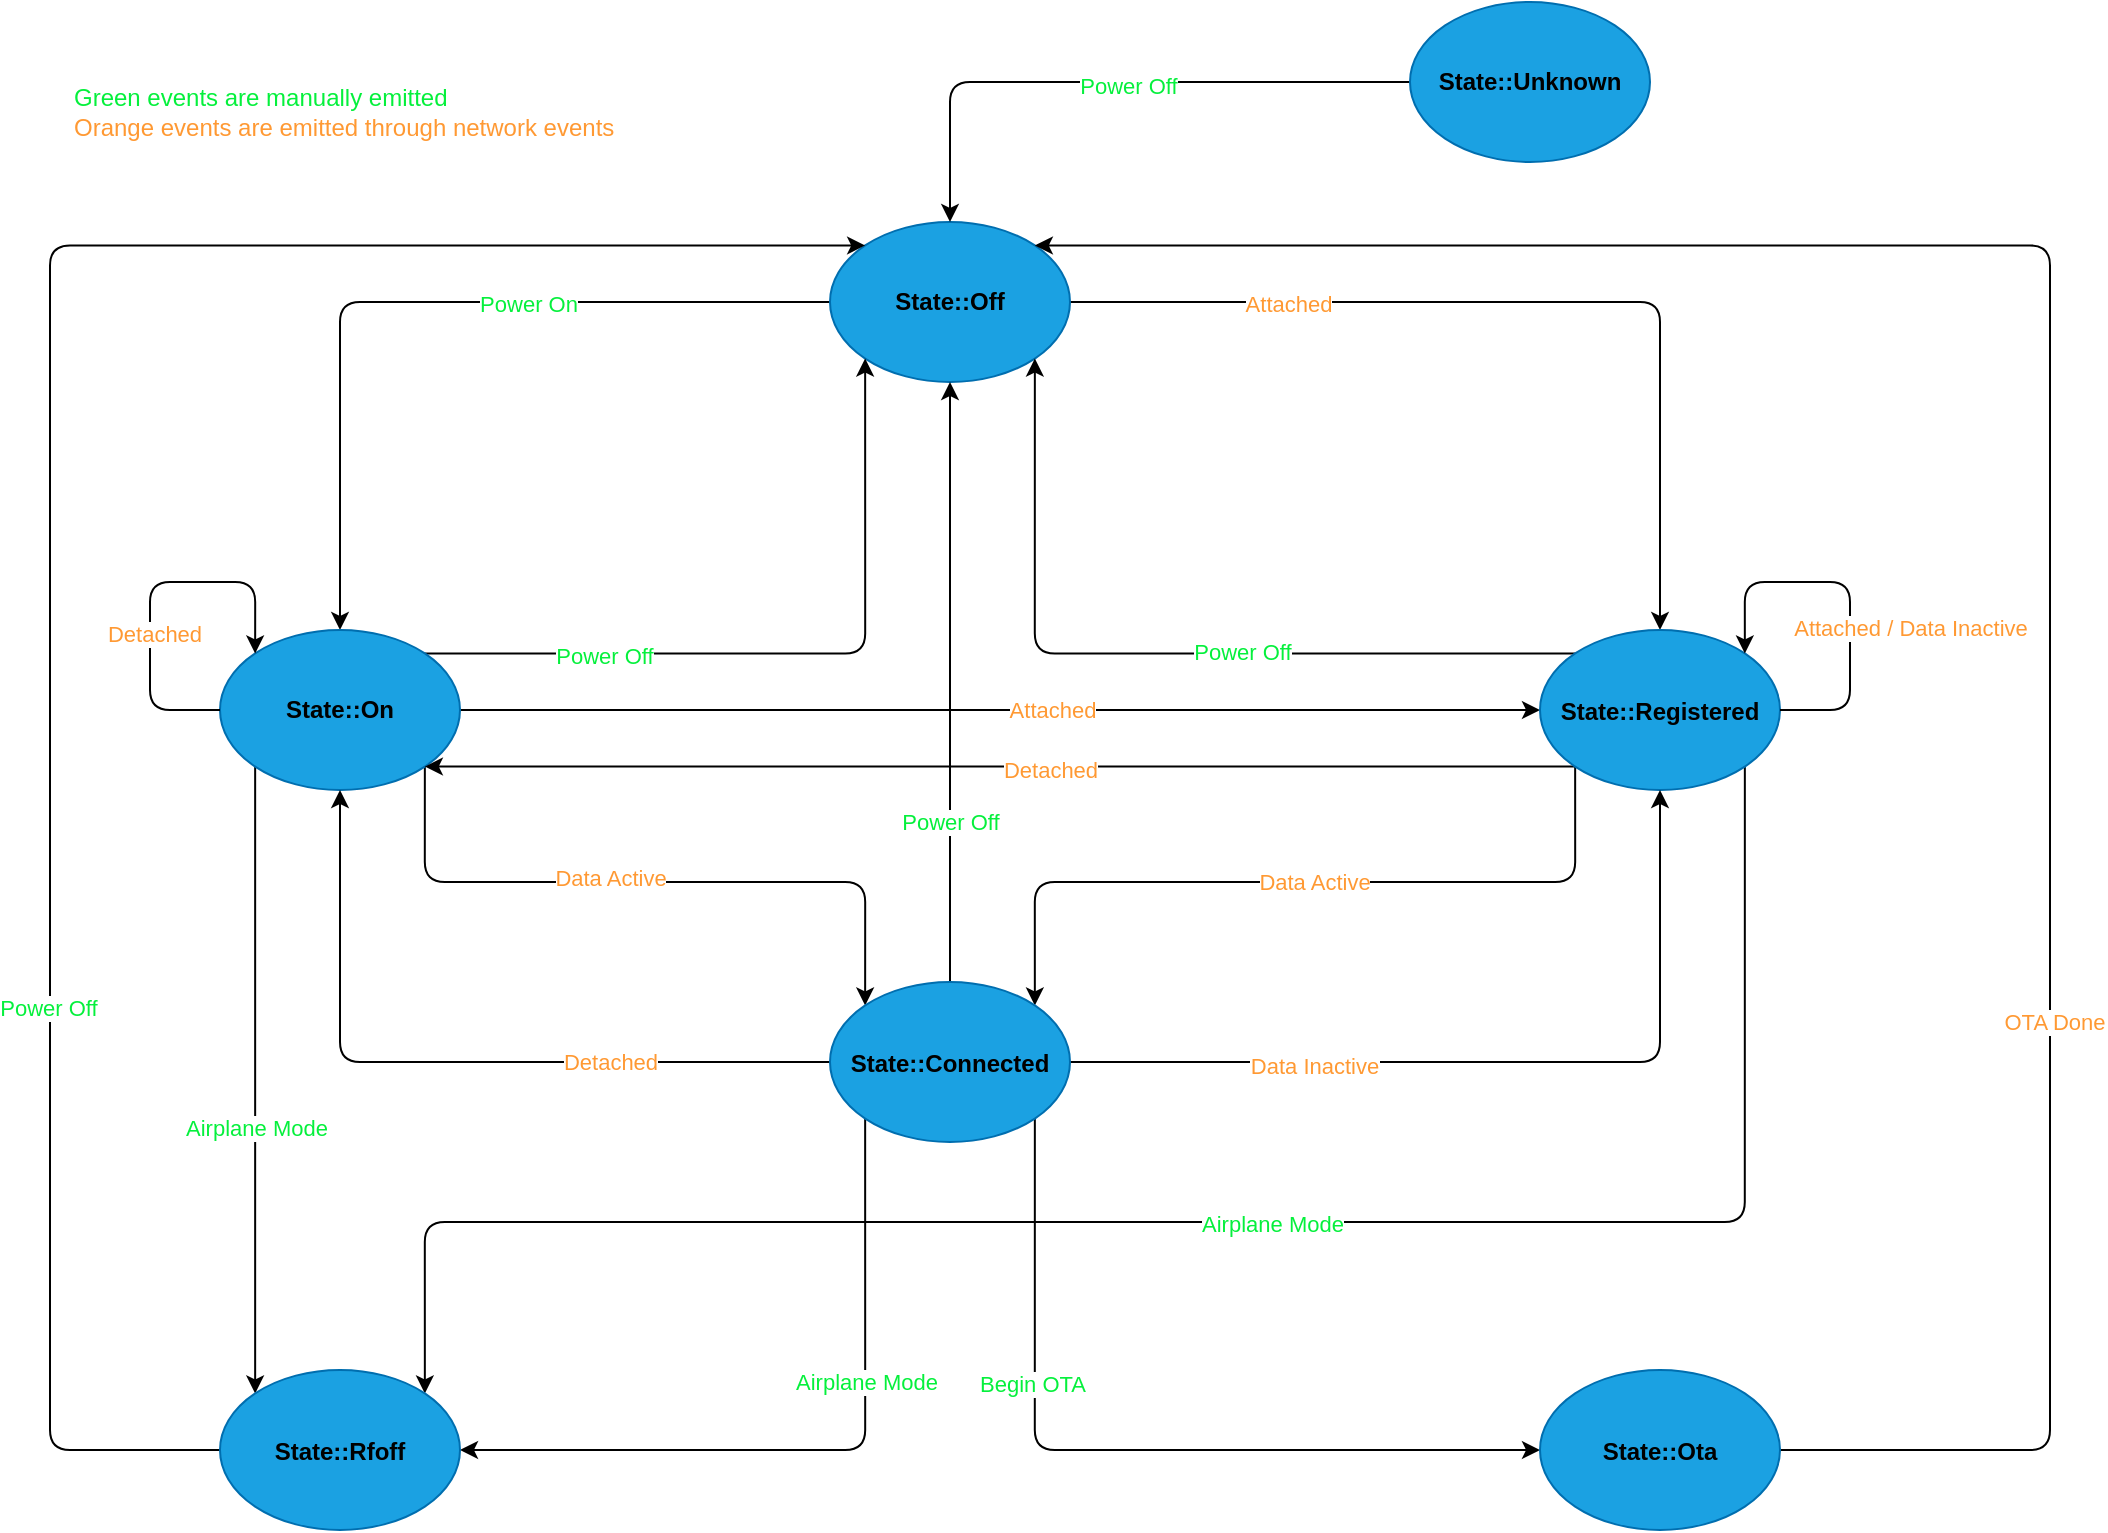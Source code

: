 <mxfile version="13.10.0" type="embed">
    <diagram id="srdtTAc39Rn3cq3yYVqH" name="Page-1">
        <mxGraphModel dx="1706" dy="1127" grid="1" gridSize="10" guides="1" tooltips="1" connect="1" arrows="1" fold="1" page="0" pageScale="1" pageWidth="1169" pageHeight="827" background="none" math="0" shadow="0">
            <root>
                <mxCell id="0"/>
                <mxCell id="1" parent="0"/>
                <mxCell id="14" style="edgeStyle=orthogonalEdgeStyle;orthogonalLoop=1;jettySize=auto;html=1;exitX=0;exitY=0.5;exitDx=0;exitDy=0;entryX=0.5;entryY=0;entryDx=0;entryDy=0;fontSize=12;fontColor=#000000;" parent="1" source="5" target="6" edge="1">
                    <mxGeometry relative="1" as="geometry"/>
                </mxCell>
                <mxCell id="63" value="Power On" style="edgeLabel;html=1;align=center;verticalAlign=middle;resizable=0;points=[];fontColor=#05F03C;" parent="14" vertex="1" connectable="0">
                    <mxGeometry x="-0.258" y="1" relative="1" as="geometry">
                        <mxPoint as="offset"/>
                    </mxGeometry>
                </mxCell>
                <mxCell id="15" style="edgeStyle=orthogonalEdgeStyle;orthogonalLoop=1;jettySize=auto;html=1;exitX=1;exitY=0.5;exitDx=0;exitDy=0;entryX=0.5;entryY=0;entryDx=0;entryDy=0;fontSize=12;fontColor=#000000;" parent="1" source="5" target="7" edge="1">
                    <mxGeometry relative="1" as="geometry"/>
                </mxCell>
                <mxCell id="64" value="Attached" style="edgeLabel;html=1;align=center;verticalAlign=middle;resizable=0;points=[];fontColor=#FF9933;" parent="15" vertex="1" connectable="0">
                    <mxGeometry x="-0.528" y="-1" relative="1" as="geometry">
                        <mxPoint as="offset"/>
                    </mxGeometry>
                </mxCell>
                <mxCell id="5" value="State::Off" style="ellipse;whiteSpace=wrap;html=1;strokeColor=#006EAF;fillColor=#1ba1e2;fontSize=12;fontColor=#000000;fontStyle=1;rounded=1;" parent="1" vertex="1">
                    <mxGeometry x="500" y="110" width="120" height="80" as="geometry"/>
                </mxCell>
                <mxCell id="16" style="edgeStyle=orthogonalEdgeStyle;orthogonalLoop=1;jettySize=auto;html=1;exitX=1;exitY=0;exitDx=0;exitDy=0;fontSize=12;fontColor=#000000;entryX=0;entryY=1;entryDx=0;entryDy=0;" parent="1" source="6" target="5" edge="1">
                    <mxGeometry relative="1" as="geometry"/>
                </mxCell>
                <mxCell id="62" value="Power Off" style="edgeLabel;html=1;align=center;verticalAlign=middle;resizable=0;points=[];fontColor=#05F03C;" parent="16" vertex="1" connectable="0">
                    <mxGeometry x="-0.516" y="-1" relative="1" as="geometry">
                        <mxPoint as="offset"/>
                    </mxGeometry>
                </mxCell>
                <mxCell id="18" style="edgeStyle=orthogonalEdgeStyle;orthogonalLoop=1;jettySize=auto;html=1;exitX=0;exitY=1;exitDx=0;exitDy=0;entryX=0;entryY=0;entryDx=0;entryDy=0;fontSize=12;fontColor=#000000;" parent="1" source="6" target="9" edge="1">
                    <mxGeometry relative="1" as="geometry"/>
                </mxCell>
                <mxCell id="50" value="Airplane Mode" style="edgeLabel;html=1;align=center;verticalAlign=middle;resizable=0;points=[];fontColor=#05F03C;" parent="18" vertex="1" connectable="0">
                    <mxGeometry x="0.151" relative="1" as="geometry">
                        <mxPoint as="offset"/>
                    </mxGeometry>
                </mxCell>
                <mxCell id="24" style="edgeStyle=orthogonalEdgeStyle;orthogonalLoop=1;jettySize=auto;html=1;exitX=1;exitY=0.5;exitDx=0;exitDy=0;entryX=0;entryY=0.5;entryDx=0;entryDy=0;fontSize=12;fontColor=#000000;" parent="1" source="6" target="7" edge="1">
                    <mxGeometry relative="1" as="geometry"/>
                </mxCell>
                <mxCell id="60" value="Attached" style="edgeLabel;html=1;align=center;verticalAlign=middle;resizable=0;points=[];fontColor=#FF9933;" parent="24" vertex="1" connectable="0">
                    <mxGeometry x="0.041" y="-1" relative="1" as="geometry">
                        <mxPoint x="14.31" y="-1" as="offset"/>
                    </mxGeometry>
                </mxCell>
                <mxCell id="26" style="edgeStyle=orthogonalEdgeStyle;orthogonalLoop=1;jettySize=auto;html=1;exitX=1;exitY=1;exitDx=0;exitDy=0;entryX=0;entryY=0;entryDx=0;entryDy=0;fontSize=12;fontColor=#000000;" parent="1" source="6" target="8" edge="1">
                    <mxGeometry relative="1" as="geometry">
                        <Array as="points">
                            <mxPoint x="297" y="440"/>
                            <mxPoint x="518" y="440"/>
                        </Array>
                    </mxGeometry>
                </mxCell>
                <mxCell id="57" value="Data Active" style="edgeLabel;html=1;align=center;verticalAlign=middle;resizable=0;points=[];fontColor=#FF9933;" parent="26" vertex="1" connectable="0">
                    <mxGeometry x="-0.236" y="2" relative="1" as="geometry">
                        <mxPoint x="20.72" as="offset"/>
                    </mxGeometry>
                </mxCell>
                <mxCell id="6" value="State::On" style="ellipse;whiteSpace=wrap;html=1;strokeColor=#006EAF;fillColor=#1ba1e2;fontSize=12;fontColor=#000000;fontStyle=1;rounded=1;" parent="1" vertex="1">
                    <mxGeometry x="195" y="314" width="120" height="80" as="geometry"/>
                </mxCell>
                <mxCell id="20" style="edgeStyle=orthogonalEdgeStyle;orthogonalLoop=1;jettySize=auto;html=1;exitX=0;exitY=0;exitDx=0;exitDy=0;entryX=1;entryY=1;entryDx=0;entryDy=0;fontSize=12;fontColor=#000000;" parent="1" source="7" target="5" edge="1">
                    <mxGeometry relative="1" as="geometry"/>
                </mxCell>
                <mxCell id="61" value="Power Off" style="edgeLabel;html=1;align=center;verticalAlign=middle;resizable=0;points=[];fontColor=#05F03C;" parent="20" vertex="1" connectable="0">
                    <mxGeometry x="-0.2" y="-1" relative="1" as="geometry">
                        <mxPoint as="offset"/>
                    </mxGeometry>
                </mxCell>
                <mxCell id="23" style="edgeStyle=orthogonalEdgeStyle;orthogonalLoop=1;jettySize=auto;html=1;exitX=0;exitY=1;exitDx=0;exitDy=0;entryX=1;entryY=1;entryDx=0;entryDy=0;fontSize=12;fontColor=#000000;" parent="1" source="7" target="6" edge="1">
                    <mxGeometry relative="1" as="geometry"/>
                </mxCell>
                <mxCell id="59" value="&lt;font color=&quot;#ff9933&quot;&gt;Detached&lt;/font&gt;" style="edgeLabel;html=1;align=center;verticalAlign=middle;resizable=0;points=[];" parent="23" vertex="1" connectable="0">
                    <mxGeometry x="-0.072" y="1" relative="1" as="geometry">
                        <mxPoint x="4.09" as="offset"/>
                    </mxGeometry>
                </mxCell>
                <mxCell id="25" style="edgeStyle=orthogonalEdgeStyle;orthogonalLoop=1;jettySize=auto;html=1;exitX=1;exitY=1;exitDx=0;exitDy=0;entryX=1;entryY=0;entryDx=0;entryDy=0;fontSize=12;fontColor=#000000;" parent="1" source="7" target="9" edge="1">
                    <mxGeometry relative="1" as="geometry">
                        <Array as="points">
                            <mxPoint x="957" y="610"/>
                            <mxPoint x="297" y="610"/>
                        </Array>
                    </mxGeometry>
                </mxCell>
                <mxCell id="51" value="Airplane Mode" style="edgeLabel;html=1;align=center;verticalAlign=middle;resizable=0;points=[];fontColor=#05F03C;" parent="25" vertex="1" connectable="0">
                    <mxGeometry x="0.028" y="1" relative="1" as="geometry">
                        <mxPoint x="36.18" as="offset"/>
                    </mxGeometry>
                </mxCell>
                <mxCell id="27" style="edgeStyle=orthogonalEdgeStyle;orthogonalLoop=1;jettySize=auto;html=1;exitX=0;exitY=1;exitDx=0;exitDy=0;entryX=1;entryY=0;entryDx=0;entryDy=0;fontSize=12;fontColor=#000000;" parent="1" source="7" target="8" edge="1">
                    <mxGeometry relative="1" as="geometry">
                        <Array as="points">
                            <mxPoint x="873" y="440"/>
                            <mxPoint x="602" y="440"/>
                        </Array>
                    </mxGeometry>
                </mxCell>
                <mxCell id="58" value="Data Active" style="edgeLabel;html=1;align=center;verticalAlign=middle;resizable=0;points=[];fontColor=#FF9933;" parent="27" vertex="1" connectable="0">
                    <mxGeometry x="0.123" relative="1" as="geometry">
                        <mxPoint x="30.03" as="offset"/>
                    </mxGeometry>
                </mxCell>
                <mxCell id="7" value="&lt;font style=&quot;font-size: 12px&quot;&gt;State::Registered&lt;/font&gt;" style="ellipse;whiteSpace=wrap;html=1;strokeColor=#006EAF;fillColor=#1ba1e2;fontSize=14;fontColor=#000000;fontStyle=1;rounded=1;" parent="1" vertex="1">
                    <mxGeometry x="855" y="314" width="120" height="80" as="geometry"/>
                </mxCell>
                <mxCell id="30" style="edgeStyle=orthogonalEdgeStyle;orthogonalLoop=1;jettySize=auto;html=1;entryX=0.5;entryY=1;entryDx=0;entryDy=0;fontSize=12;fontColor=#000000;" parent="1" source="8" target="5" edge="1">
                    <mxGeometry relative="1" as="geometry"/>
                </mxCell>
                <mxCell id="66" value="Power Off" style="edgeLabel;html=1;align=center;verticalAlign=middle;resizable=0;points=[];fontColor=#05F03C;" parent="30" vertex="1" connectable="0">
                    <mxGeometry x="-0.562" y="1" relative="1" as="geometry">
                        <mxPoint x="1" y="-14.48" as="offset"/>
                    </mxGeometry>
                </mxCell>
                <mxCell id="41" style="edgeStyle=orthogonalEdgeStyle;orthogonalLoop=1;jettySize=auto;html=1;exitX=0;exitY=1;exitDx=0;exitDy=0;entryX=1;entryY=0.5;entryDx=0;entryDy=0;fontSize=12;fontColor=#000000;" parent="1" source="8" target="9" edge="1">
                    <mxGeometry relative="1" as="geometry">
                        <Array as="points">
                            <mxPoint x="518" y="724"/>
                        </Array>
                    </mxGeometry>
                </mxCell>
                <mxCell id="45" value="Airplane Mode" style="edgeLabel;html=1;align=center;verticalAlign=middle;resizable=0;points=[];fontColor=#05F03C;" parent="41" vertex="1" connectable="0">
                    <mxGeometry x="-0.3" relative="1" as="geometry">
                        <mxPoint y="2.75" as="offset"/>
                    </mxGeometry>
                </mxCell>
                <mxCell id="42" style="edgeStyle=orthogonalEdgeStyle;orthogonalLoop=1;jettySize=auto;html=1;exitX=1;exitY=1;exitDx=0;exitDy=0;entryX=0;entryY=0.5;entryDx=0;entryDy=0;fontSize=12;fontColor=#000000;" parent="1" source="8" target="10" edge="1">
                    <mxGeometry relative="1" as="geometry">
                        <Array as="points">
                            <mxPoint x="602" y="724"/>
                        </Array>
                    </mxGeometry>
                </mxCell>
                <mxCell id="49" value="Begin OTA" style="edgeLabel;html=1;align=center;verticalAlign=middle;resizable=0;points=[];fontColor=#05F03C;" parent="42" vertex="1" connectable="0">
                    <mxGeometry x="-0.367" y="-2" relative="1" as="geometry">
                        <mxPoint as="offset"/>
                    </mxGeometry>
                </mxCell>
                <mxCell id="43" style="edgeStyle=orthogonalEdgeStyle;orthogonalLoop=1;jettySize=auto;html=1;exitX=1;exitY=0.5;exitDx=0;exitDy=0;entryX=0.5;entryY=1;entryDx=0;entryDy=0;fontSize=12;fontColor=#000000;" parent="1" source="8" target="7" edge="1">
                    <mxGeometry relative="1" as="geometry"/>
                </mxCell>
                <mxCell id="56" value="Data Inactive" style="edgeLabel;html=1;align=center;verticalAlign=middle;resizable=0;points=[];fontColor=#FF9933;" parent="43" vertex="1" connectable="0">
                    <mxGeometry x="-0.433" y="-2" relative="1" as="geometry">
                        <mxPoint as="offset"/>
                    </mxGeometry>
                </mxCell>
                <mxCell id="44" style="edgeStyle=orthogonalEdgeStyle;orthogonalLoop=1;jettySize=auto;html=1;exitX=0;exitY=0.5;exitDx=0;exitDy=0;fontSize=12;fontColor=#000000;" parent="1" source="8" target="6" edge="1">
                    <mxGeometry relative="1" as="geometry"/>
                </mxCell>
                <mxCell id="55" value="Detached" style="edgeLabel;html=1;align=center;verticalAlign=middle;resizable=0;points=[];fontColor=#FF9933;" parent="44" vertex="1" connectable="0">
                    <mxGeometry x="-0.161" y="-2" relative="1" as="geometry">
                        <mxPoint x="50" y="1.98" as="offset"/>
                    </mxGeometry>
                </mxCell>
                <mxCell id="8" value="&lt;font style=&quot;font-size: 12px&quot;&gt;State::Connected&lt;/font&gt;" style="ellipse;whiteSpace=wrap;html=1;strokeColor=#006EAF;fillColor=#1ba1e2;fontSize=14;fontColor=#000000;fontStyle=1;rounded=1;" parent="1" vertex="1">
                    <mxGeometry x="500" y="490" width="120" height="80" as="geometry"/>
                </mxCell>
                <mxCell id="46" style="edgeStyle=orthogonalEdgeStyle;rounded=1;orthogonalLoop=1;jettySize=auto;html=1;exitX=0;exitY=0.5;exitDx=0;exitDy=0;entryX=0;entryY=0;entryDx=0;entryDy=0;" parent="1" source="9" target="5" edge="1">
                    <mxGeometry relative="1" as="geometry">
                        <Array as="points">
                            <mxPoint x="110" y="724"/>
                            <mxPoint x="110" y="122"/>
                        </Array>
                    </mxGeometry>
                </mxCell>
                <mxCell id="47" value="Power Off" style="edgeLabel;html=1;align=center;verticalAlign=middle;resizable=0;points=[];fontColor=#05F03C;" parent="46" vertex="1" connectable="0">
                    <mxGeometry x="-0.396" y="1" relative="1" as="geometry">
                        <mxPoint y="24.07" as="offset"/>
                    </mxGeometry>
                </mxCell>
                <mxCell id="9" value="&lt;font style=&quot;font-size: 12px&quot;&gt;State::Rfoff&lt;/font&gt;" style="ellipse;whiteSpace=wrap;html=1;strokeColor=#006EAF;fillColor=#1ba1e2;fontSize=14;fontColor=#000000;fontStyle=1;rounded=1;" parent="1" vertex="1">
                    <mxGeometry x="195" y="684" width="120" height="80" as="geometry"/>
                </mxCell>
                <mxCell id="35" style="edgeStyle=orthogonalEdgeStyle;orthogonalLoop=1;jettySize=auto;html=1;exitX=1;exitY=0.5;exitDx=0;exitDy=0;entryX=1;entryY=0;entryDx=0;entryDy=0;fontSize=12;fontColor=#000000;" parent="1" source="10" target="5" edge="1">
                    <mxGeometry relative="1" as="geometry">
                        <Array as="points">
                            <mxPoint x="1110" y="724"/>
                            <mxPoint x="1110" y="122"/>
                        </Array>
                    </mxGeometry>
                </mxCell>
                <mxCell id="48" value="OTA Done" style="edgeLabel;html=1;align=center;verticalAlign=middle;resizable=0;points=[];fontColor=#FF9933;" parent="35" vertex="1" connectable="0">
                    <mxGeometry x="-0.483" y="-2" relative="1" as="geometry">
                        <mxPoint y="-26.97" as="offset"/>
                    </mxGeometry>
                </mxCell>
                <mxCell id="10" value="&lt;font style=&quot;font-size: 12px&quot;&gt;State::Ota&lt;/font&gt;" style="ellipse;whiteSpace=wrap;html=1;strokeColor=#006EAF;fillColor=#1ba1e2;fontSize=14;fontColor=#000000;fontStyle=1;rounded=1;" parent="1" vertex="1">
                    <mxGeometry x="855" y="684" width="120" height="80" as="geometry"/>
                </mxCell>
                <mxCell id="13" style="edgeStyle=orthogonalEdgeStyle;orthogonalLoop=1;jettySize=auto;html=1;exitX=0;exitY=0.5;exitDx=0;exitDy=0;entryX=0.5;entryY=0;entryDx=0;entryDy=0;fontSize=12;fontColor=#000000;" parent="1" source="11" target="5" edge="1">
                    <mxGeometry relative="1" as="geometry"/>
                </mxCell>
                <mxCell id="54" value="Power Off" style="edgeLabel;html=1;align=center;verticalAlign=middle;resizable=0;points=[];fontColor=#05F03C;" parent="13" vertex="1" connectable="0">
                    <mxGeometry x="-0.057" y="2" relative="1" as="geometry">
                        <mxPoint as="offset"/>
                    </mxGeometry>
                </mxCell>
                <mxCell id="11" value="State::Unknown" style="ellipse;whiteSpace=wrap;html=1;strokeColor=#006EAF;fillColor=#1ba1e2;fontSize=12;fontColor=#000000;fontStyle=1;rounded=1;" parent="1" vertex="1">
                    <mxGeometry x="790" width="120" height="80" as="geometry"/>
                </mxCell>
                <mxCell id="28" style="edgeStyle=orthogonalEdgeStyle;orthogonalLoop=1;jettySize=auto;html=1;exitX=1;exitY=0.5;exitDx=0;exitDy=0;entryX=1;entryY=0;entryDx=0;entryDy=0;fontSize=12;fontColor=#000000;" parent="1" source="7" target="7" edge="1">
                    <mxGeometry relative="1" as="geometry">
                        <Array as="points">
                            <mxPoint x="1010" y="354"/>
                            <mxPoint x="1010" y="290"/>
                            <mxPoint x="957" y="290"/>
                        </Array>
                    </mxGeometry>
                </mxCell>
                <mxCell id="53" value="Attached / Data Inactive" style="edgeLabel;html=1;align=center;verticalAlign=middle;resizable=0;points=[];fontColor=#FF9933;" parent="28" vertex="1" connectable="0">
                    <mxGeometry x="-0.001" relative="1" as="geometry">
                        <mxPoint x="30" y="17.73" as="offset"/>
                    </mxGeometry>
                </mxCell>
                <mxCell id="29" style="edgeStyle=orthogonalEdgeStyle;orthogonalLoop=1;jettySize=auto;html=1;exitX=0;exitY=0.5;exitDx=0;exitDy=0;entryX=0;entryY=0;entryDx=0;entryDy=0;fontSize=12;fontColor=#000000;" parent="1" source="6" target="6" edge="1">
                    <mxGeometry relative="1" as="geometry">
                        <Array as="points">
                            <mxPoint x="160" y="354"/>
                            <mxPoint x="160" y="290"/>
                            <mxPoint x="213" y="290"/>
                        </Array>
                    </mxGeometry>
                </mxCell>
                <mxCell id="52" value="Detached" style="edgeLabel;html=1;align=center;verticalAlign=middle;resizable=0;points=[];fontColor=#FF9933;" parent="29" vertex="1" connectable="0">
                    <mxGeometry x="-0.13" y="-2" relative="1" as="geometry">
                        <mxPoint y="8.5" as="offset"/>
                    </mxGeometry>
                </mxCell>
                <mxCell id="67" value="Green events are manually emitted&lt;br&gt;&lt;font color=&quot;#ff9933&quot;&gt;Orange events are emitted through network events&lt;/font&gt;" style="text;html=1;align=left;verticalAlign=middle;resizable=0;points=[];autosize=1;fontColor=#05F03C;" parent="1" vertex="1">
                    <mxGeometry x="120" y="40" width="290" height="30" as="geometry"/>
                </mxCell>
            </root>
        </mxGraphModel>
    </diagram>
</mxfile>